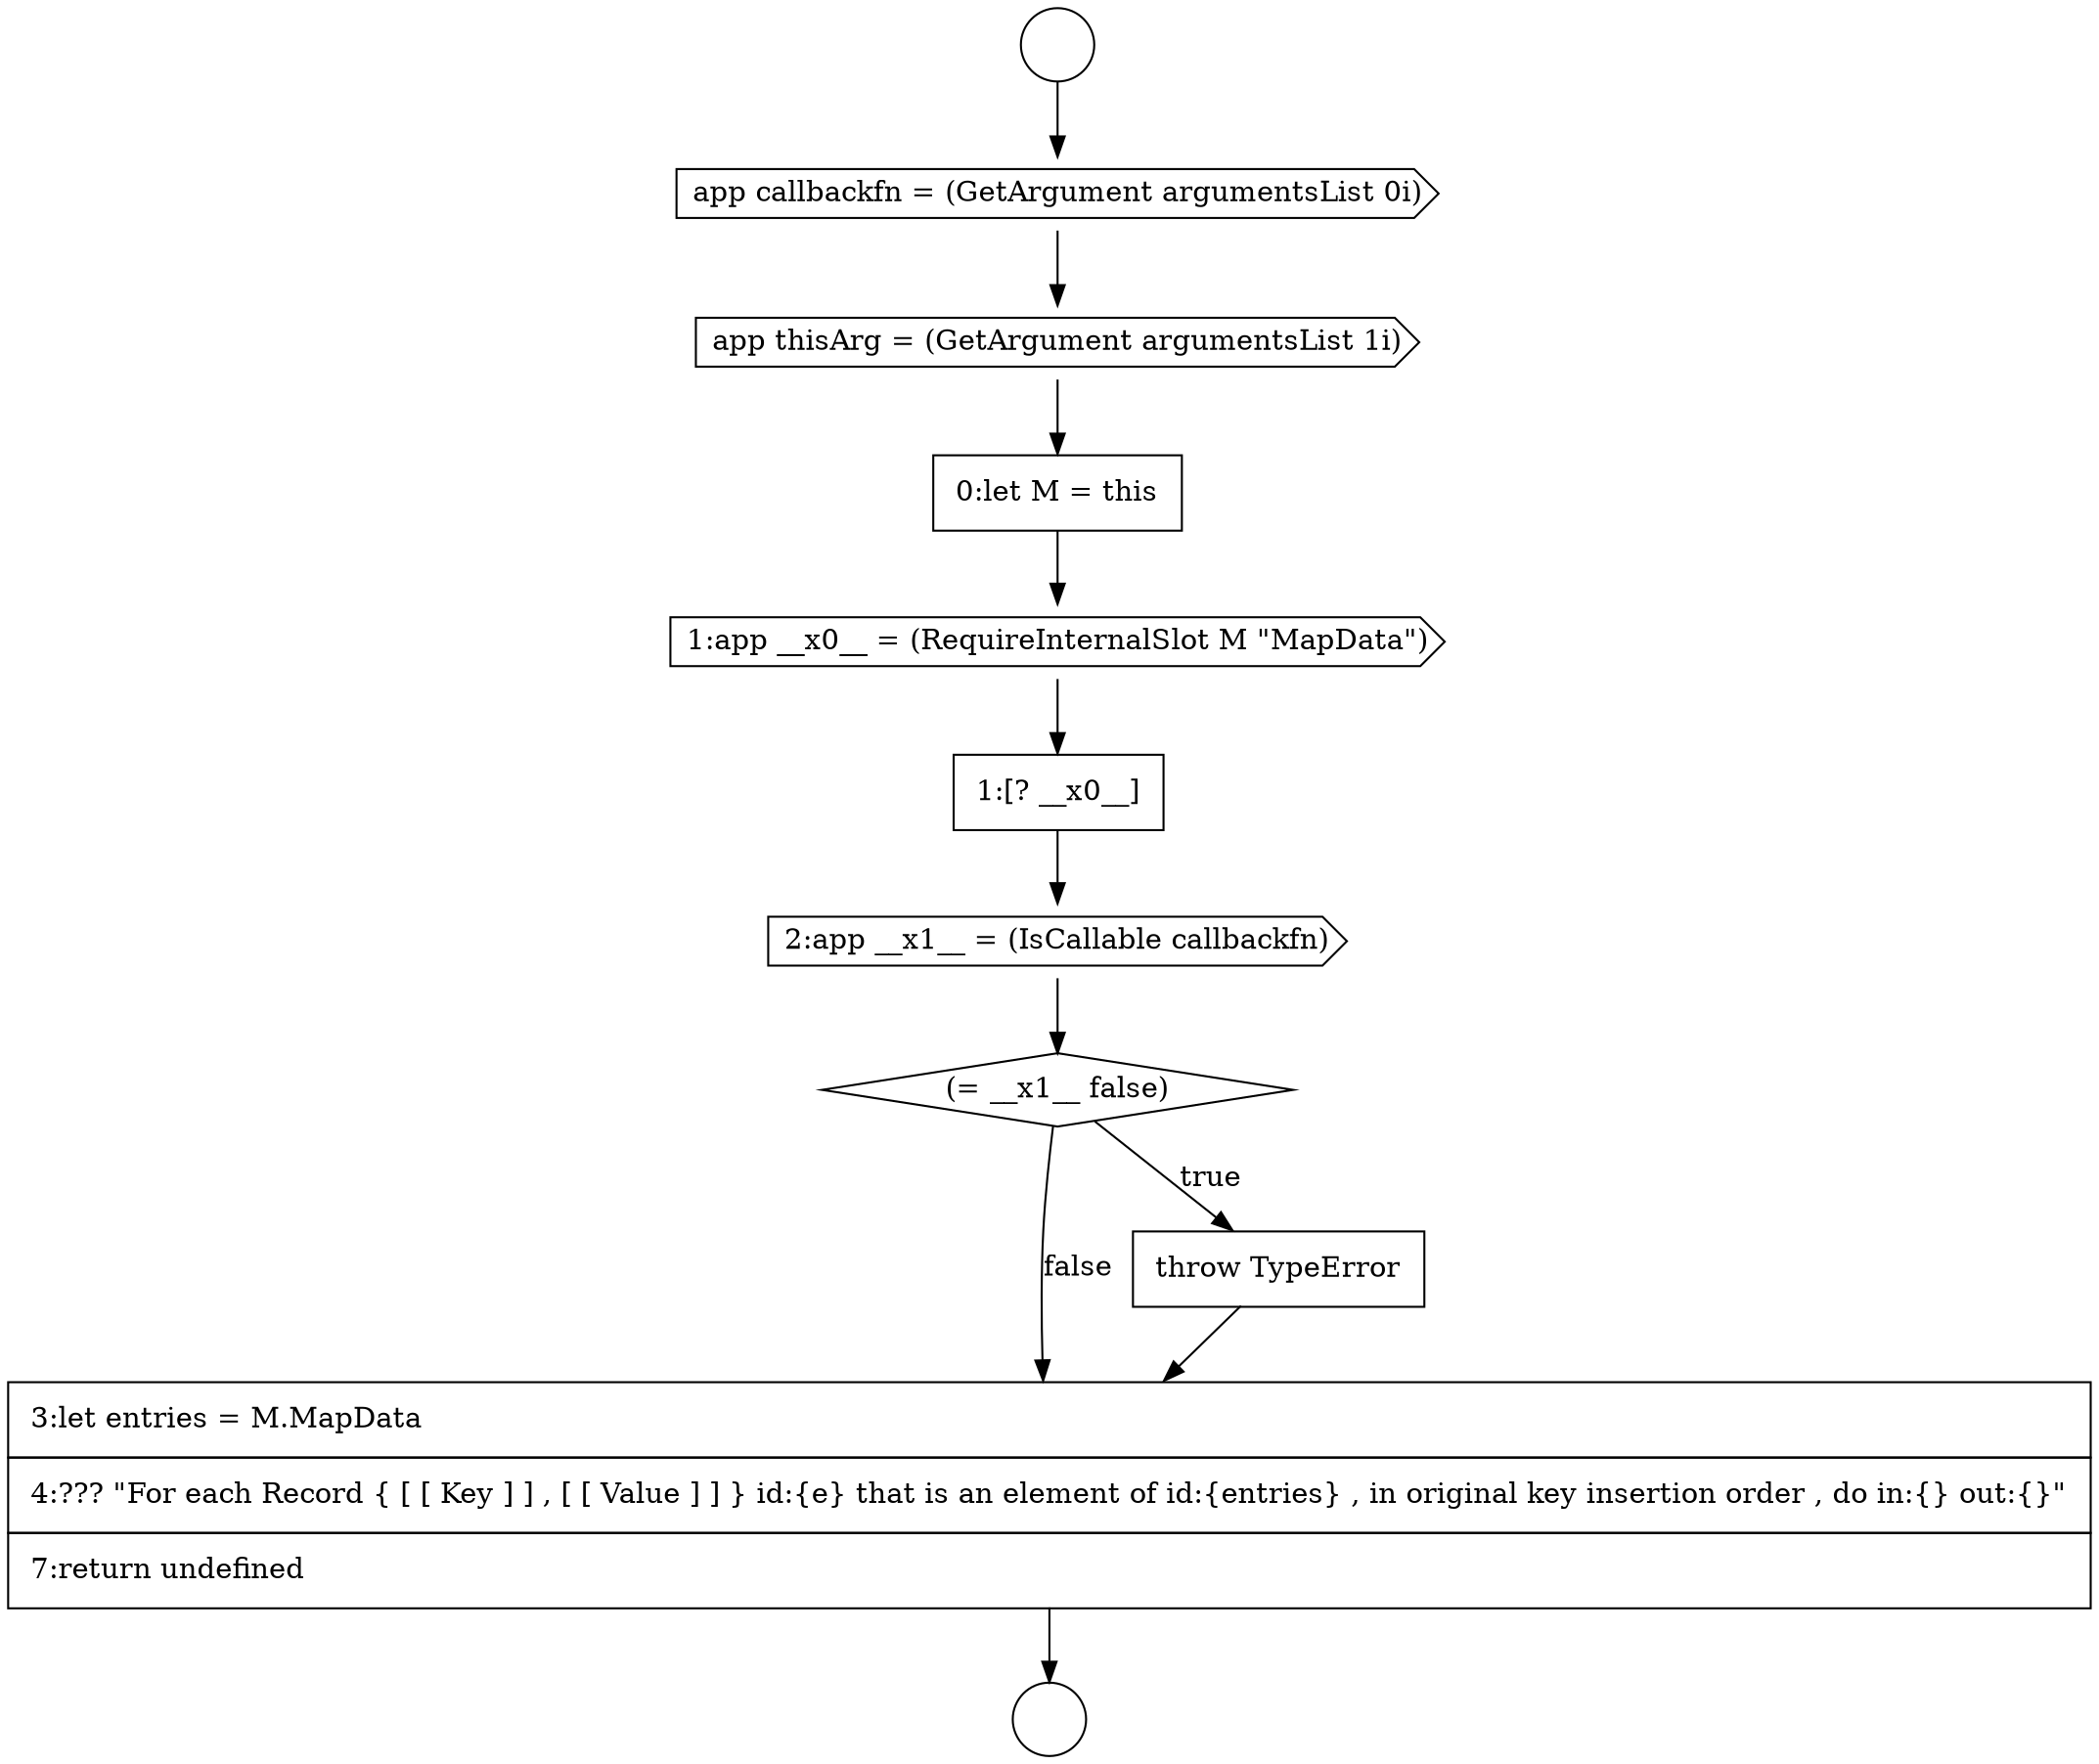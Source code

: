 digraph {
  node16867 [shape=circle label=" " color="black" fillcolor="white" style=filled]
  node16868 [shape=circle label=" " color="black" fillcolor="white" style=filled]
  node16877 [shape=none, margin=0, label=<<font color="black">
    <table border="0" cellborder="1" cellspacing="0" cellpadding="10">
      <tr><td align="left">3:let entries = M.MapData</td></tr>
      <tr><td align="left">4:??? &quot;For each Record { [ [ Key ] ] , [ [ Value ] ] } id:{e} that is an element of id:{entries} , in original key insertion order , do in:{} out:{}&quot;</td></tr>
      <tr><td align="left">7:return undefined</td></tr>
    </table>
  </font>> color="black" fillcolor="white" style=filled]
  node16873 [shape=none, margin=0, label=<<font color="black">
    <table border="0" cellborder="1" cellspacing="0" cellpadding="10">
      <tr><td align="left">1:[? __x0__]</td></tr>
    </table>
  </font>> color="black" fillcolor="white" style=filled]
  node16872 [shape=cds, label=<<font color="black">1:app __x0__ = (RequireInternalSlot M &quot;MapData&quot;)</font>> color="black" fillcolor="white" style=filled]
  node16869 [shape=cds, label=<<font color="black">app callbackfn = (GetArgument argumentsList 0i)</font>> color="black" fillcolor="white" style=filled]
  node16876 [shape=none, margin=0, label=<<font color="black">
    <table border="0" cellborder="1" cellspacing="0" cellpadding="10">
      <tr><td align="left">throw TypeError</td></tr>
    </table>
  </font>> color="black" fillcolor="white" style=filled]
  node16875 [shape=diamond, label=<<font color="black">(= __x1__ false)</font>> color="black" fillcolor="white" style=filled]
  node16870 [shape=cds, label=<<font color="black">app thisArg = (GetArgument argumentsList 1i)</font>> color="black" fillcolor="white" style=filled]
  node16871 [shape=none, margin=0, label=<<font color="black">
    <table border="0" cellborder="1" cellspacing="0" cellpadding="10">
      <tr><td align="left">0:let M = this</td></tr>
    </table>
  </font>> color="black" fillcolor="white" style=filled]
  node16874 [shape=cds, label=<<font color="black">2:app __x1__ = (IsCallable callbackfn)</font>> color="black" fillcolor="white" style=filled]
  node16877 -> node16868 [ color="black"]
  node16876 -> node16877 [ color="black"]
  node16872 -> node16873 [ color="black"]
  node16871 -> node16872 [ color="black"]
  node16873 -> node16874 [ color="black"]
  node16875 -> node16876 [label=<<font color="black">true</font>> color="black"]
  node16875 -> node16877 [label=<<font color="black">false</font>> color="black"]
  node16867 -> node16869 [ color="black"]
  node16869 -> node16870 [ color="black"]
  node16870 -> node16871 [ color="black"]
  node16874 -> node16875 [ color="black"]
}
